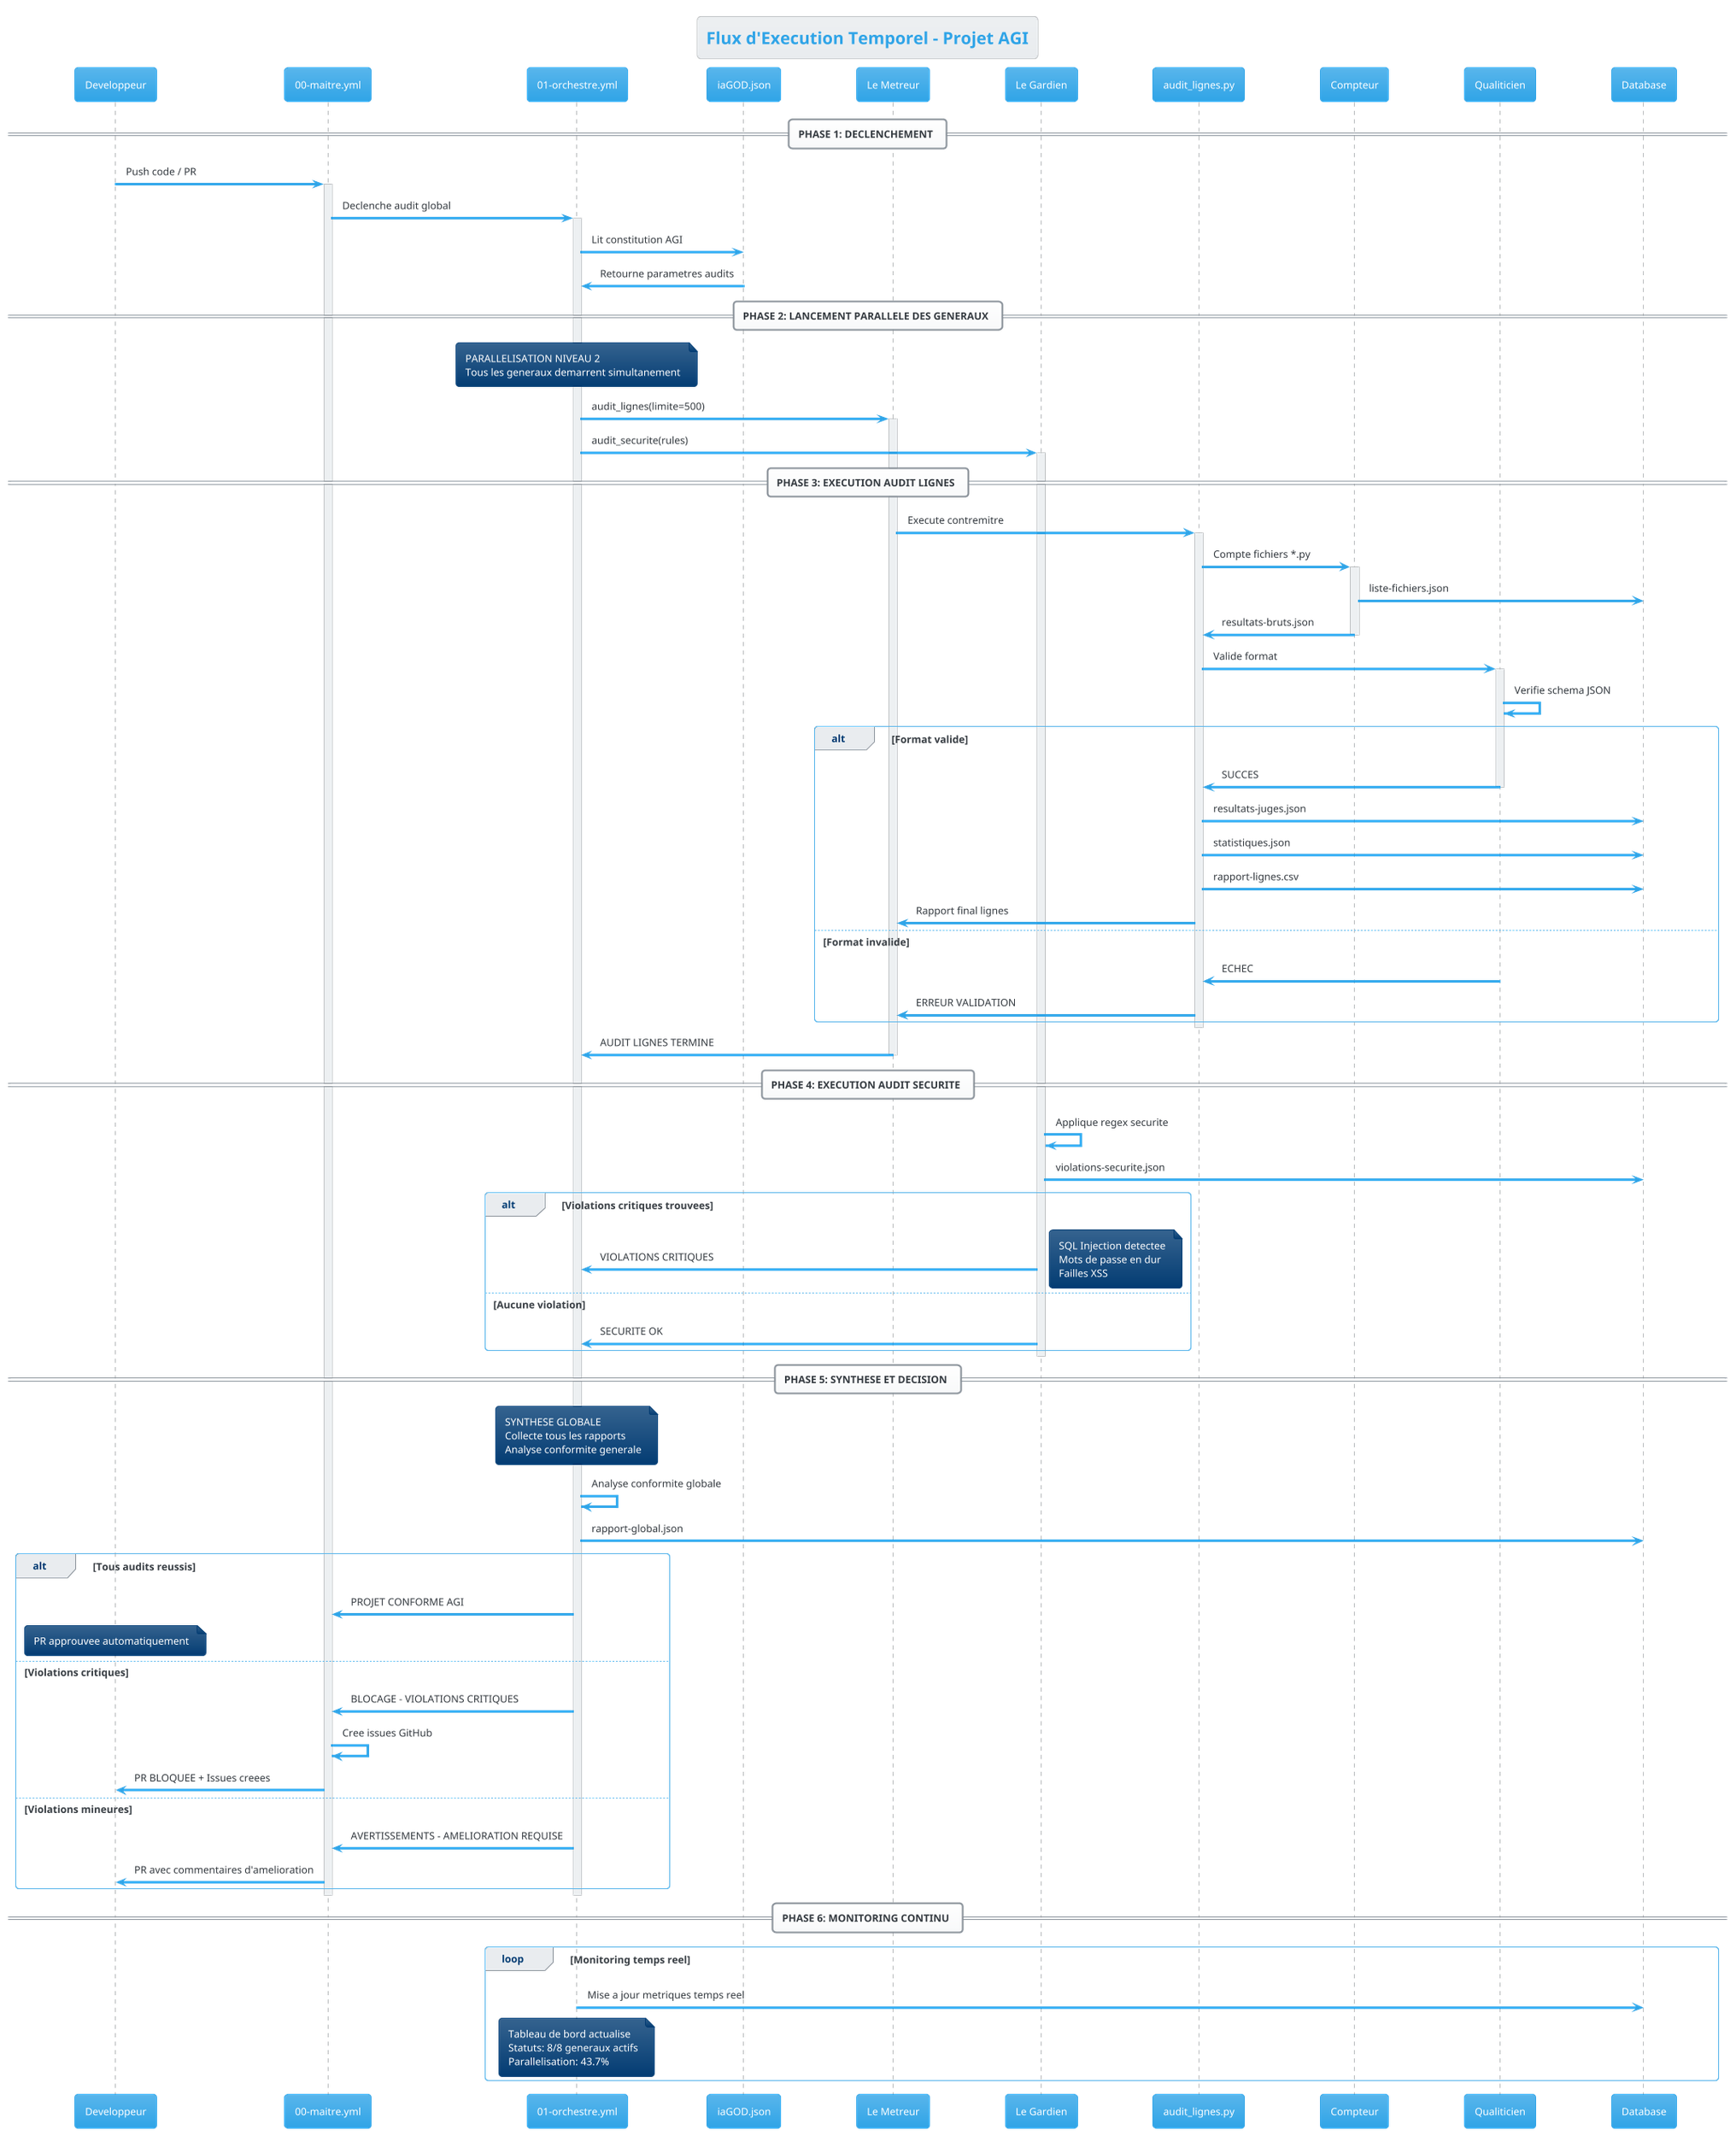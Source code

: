 @startuml AGI_Workflow_Sequence
!theme cerulean

title Flux d'Execution Temporel - Projet AGI
note top : Sequence d'audit complet avec parallelisation et validation

participant "Developpeur" as Dev
participant "00-maitre.yml" as Maitre
participant "01-orchestre.yml" as Orchestre
participant "iaGOD.json" as Config
participant "Le Metreur" as Metreur
participant "Le Gardien" as Gardien
participant "audit_lignes.py" as CM_Lignes
participant "Compteur" as Compteur
participant "Qualiticien" as QC
participant "Database" as DB

== PHASE 1: DECLENCHEMENT ==
Dev -> Maitre : Push code / PR
activate Maitre
Maitre -> Orchestre : Declenche audit global
activate Orchestre
Orchestre -> Config : Lit constitution AGI
Config -> Orchestre : Retourne parametres audits

== PHASE 2: LANCEMENT PARALLELE DES GENERAUX ==
note over Orchestre : PARALLELISATION NIVEAU 2\nTous les generaux demarrent simultanement

Orchestre -> Metreur : audit_lignes(limite=500)
activate Metreur
Orchestre -> Gardien : audit_securite(rules)
activate Gardien

== PHASE 3: EXECUTION AUDIT LIGNES ==
Metreur -> CM_Lignes : Execute contremitre
activate CM_Lignes

CM_Lignes -> Compteur : Compte fichiers *.py
activate Compteur
Compteur -> DB : liste-fichiers.json
Compteur -> CM_Lignes : resultats-bruts.json
deactivate Compteur

CM_Lignes -> QC : Valide format
activate QC
QC -> QC : Verifie schema JSON

alt Format valide
    QC -> CM_Lignes : SUCCES
    deactivate QC
    CM_Lignes -> DB : resultats-juges.json
    CM_Lignes -> DB : statistiques.json
    CM_Lignes -> DB : rapport-lignes.csv
    CM_Lignes -> Metreur : Rapport final lignes
else Format invalide
    QC -> CM_Lignes : ECHEC
    deactivate QC
    CM_Lignes -> Metreur : ERREUR VALIDATION
end

deactivate CM_Lignes
Metreur -> Orchestre : AUDIT LIGNES TERMINE
deactivate Metreur

== PHASE 4: EXECUTION AUDIT SECURITE ==
Gardien -> Gardien : Applique regex securite
Gardien -> DB : violations-securite.json

alt Violations critiques trouvees
    Gardien -> Orchestre : VIOLATIONS CRITIQUES
    note right : SQL Injection detectee\nMots de passe en dur\nFailles XSS
else Aucune violation
    Gardien -> Orchestre : SECURITE OK
end

deactivate Gardien

== PHASE 5: SYNTHESE ET DECISION ==
note over Orchestre : SYNTHESE GLOBALE\nCollecte tous les rapports\nAnalyse conformite generale

Orchestre -> Orchestre : Analyse conformite globale
Orchestre -> DB : rapport-global.json

alt Tous audits reussis
    Orchestre -> Maitre : PROJET CONFORME AGI
    note over Dev : PR approuvee automatiquement
else Violations critiques
    Orchestre -> Maitre : BLOCAGE - VIOLATIONS CRITIQUES
    Maitre -> Maitre : Cree issues GitHub
    Maitre -> Dev : PR BLOQUEE + Issues creees
else Violations mineures
    Orchestre -> Maitre : AVERTISSEMENTS - AMELIORATION REQUISE
    Maitre -> Dev : PR avec commentaires d'amelioration
end

deactivate Orchestre
deactivate Maitre

== PHASE 6: MONITORING CONTINU ==
loop Monitoring temps reel
    Orchestre -> DB : Mise a jour metriques temps reel
    note over Orchestre : Tableau de bord actualise\nStatuts: 8/8 generaux actifs\nParallelisation: 43.7%
end

@enduml